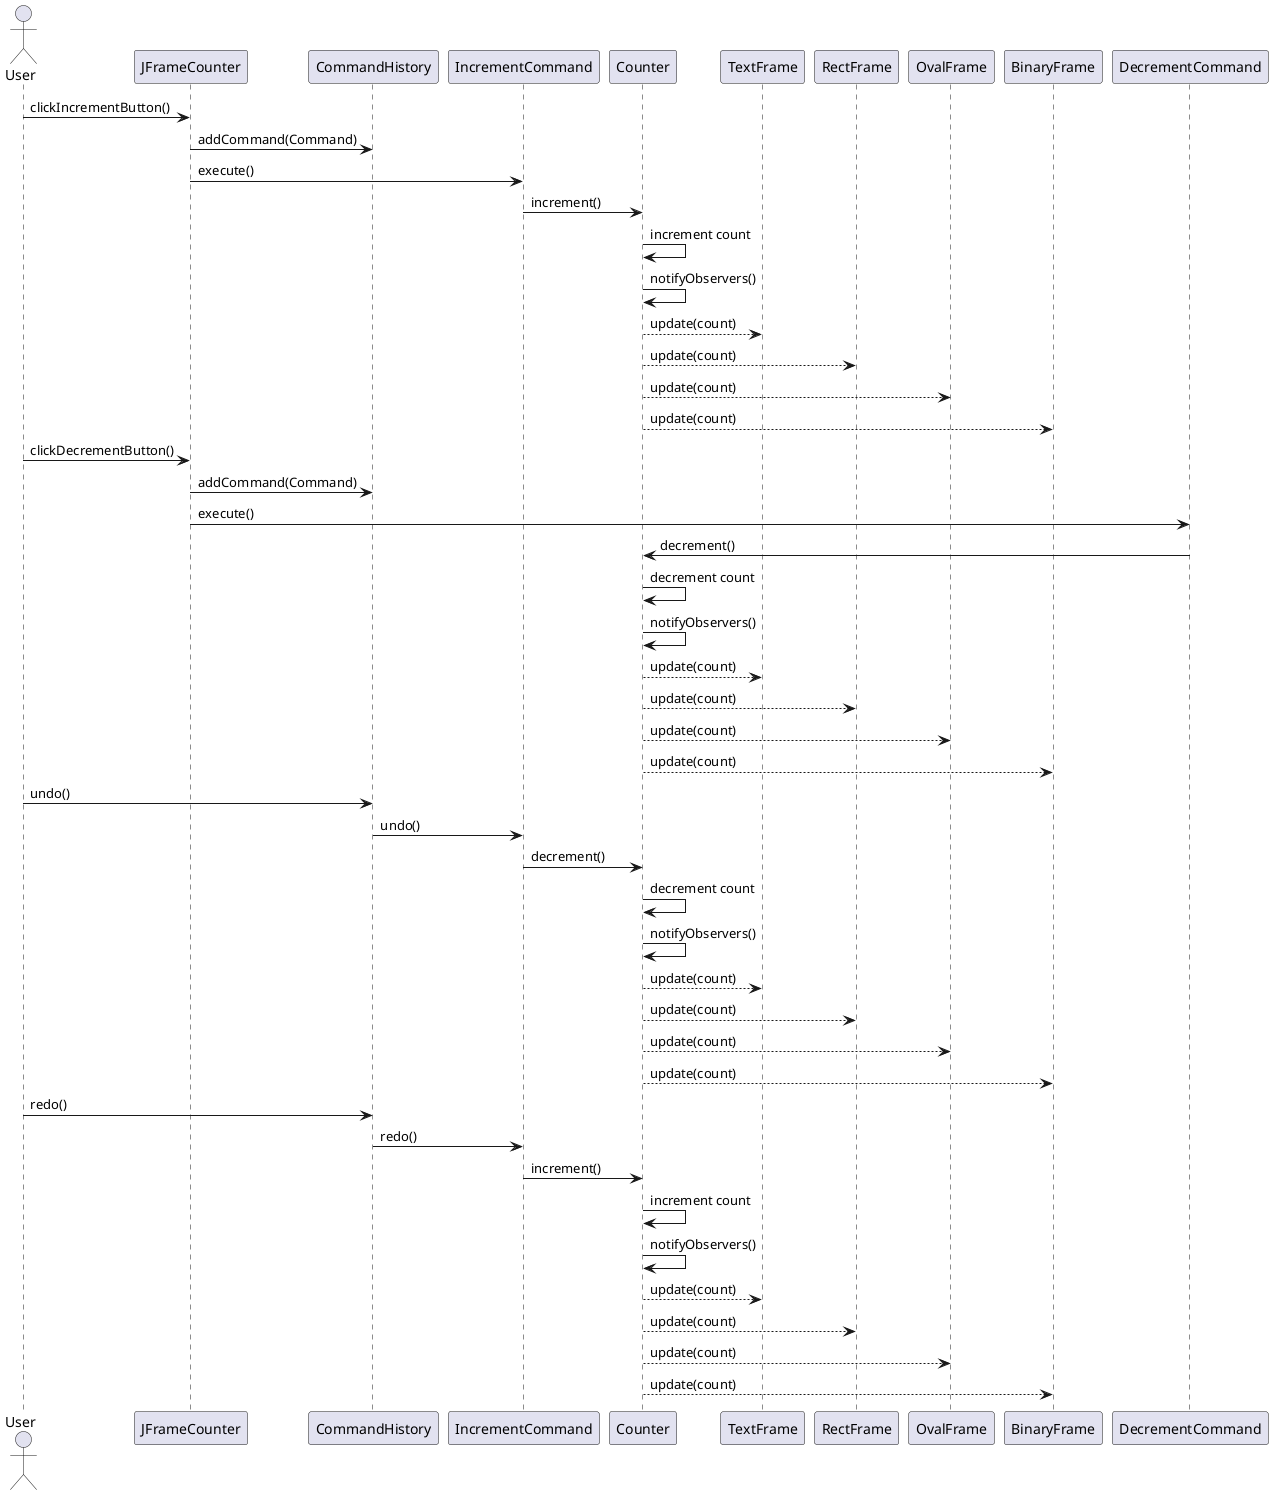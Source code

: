 @startuml

actor User

User -> JFrameCounter: clickIncrementButton()
JFrameCounter -> CommandHistory: addCommand(Command)
JFrameCounter -> IncrementCommand: execute()
IncrementCommand -> Counter: increment()
Counter -> Counter: increment count
Counter -> Counter: notifyObservers()
Counter --> TextFrame: update(count)
Counter --> RectFrame: update(count)
Counter --> OvalFrame: update(count)
Counter --> BinaryFrame: update(count)

User -> JFrameCounter: clickDecrementButton()
JFrameCounter -> CommandHistory: addCommand(Command)
JFrameCounter -> DecrementCommand: execute()
DecrementCommand -> Counter: decrement()
Counter -> Counter: decrement count
Counter -> Counter: notifyObservers()
Counter --> TextFrame: update(count)
Counter --> RectFrame: update(count)
Counter --> OvalFrame: update(count)
Counter --> BinaryFrame: update(count)

User -> CommandHistory: undo()
CommandHistory -> IncrementCommand: undo()
IncrementCommand -> Counter: decrement()
Counter -> Counter: decrement count
Counter -> Counter: notifyObservers()
Counter --> TextFrame: update(count)
Counter --> RectFrame: update(count)
Counter --> OvalFrame: update(count)
Counter --> BinaryFrame: update(count)

User -> CommandHistory: redo()
CommandHistory -> IncrementCommand: redo()
IncrementCommand -> Counter: increment()
Counter -> Counter: increment count
Counter -> Counter: notifyObservers()
Counter --> TextFrame: update(count)
Counter --> RectFrame: update(count)
Counter --> OvalFrame: update(count)
Counter --> BinaryFrame: update(count)

@enduml
